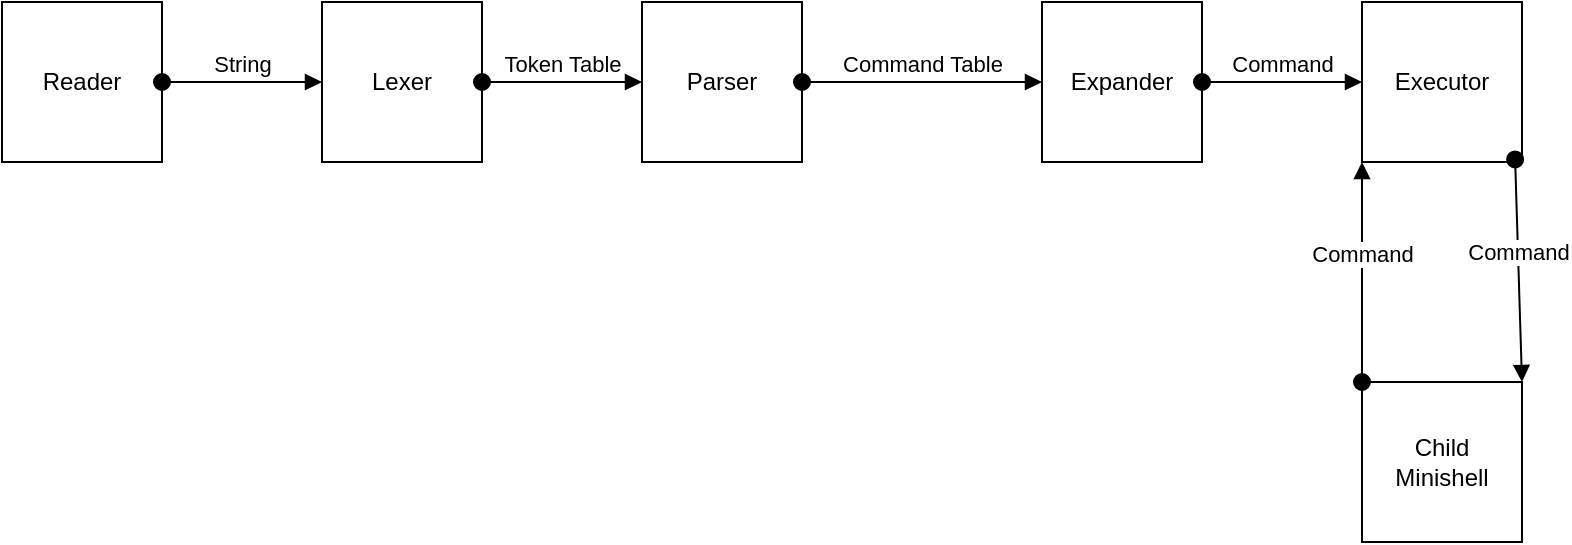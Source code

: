 <mxfile version="24.7.17">
  <diagram name="Page-1" id="hv7_44gxWhWoa2H2rByO">
    <mxGraphModel dx="1564" dy="345" grid="1" gridSize="10" guides="1" tooltips="1" connect="1" arrows="1" fold="1" page="1" pageScale="1" pageWidth="827" pageHeight="1169" math="0" shadow="0">
      <root>
        <mxCell id="0" />
        <mxCell id="1" parent="0" />
        <mxCell id="finrvFUOBYn-pwTYFcf0-1" value="Lexer" style="whiteSpace=wrap;html=1;aspect=fixed;" parent="1" vertex="1">
          <mxGeometry y="240" width="80" height="80" as="geometry" />
        </mxCell>
        <mxCell id="finrvFUOBYn-pwTYFcf0-2" value="Parser" style="whiteSpace=wrap;html=1;aspect=fixed;" parent="1" vertex="1">
          <mxGeometry x="160" y="240" width="80" height="80" as="geometry" />
        </mxCell>
        <mxCell id="finrvFUOBYn-pwTYFcf0-3" value="Expander" style="whiteSpace=wrap;html=1;aspect=fixed;" parent="1" vertex="1">
          <mxGeometry x="360" y="240" width="80" height="80" as="geometry" />
        </mxCell>
        <mxCell id="finrvFUOBYn-pwTYFcf0-4" value="Executor" style="whiteSpace=wrap;html=1;aspect=fixed;" parent="1" vertex="1">
          <mxGeometry x="520" y="240" width="80" height="80" as="geometry" />
        </mxCell>
        <mxCell id="finrvFUOBYn-pwTYFcf0-5" value="Token Table" style="html=1;verticalAlign=bottom;startArrow=oval;startFill=1;endArrow=block;startSize=8;curved=0;rounded=0;entryX=0;entryY=0.5;entryDx=0;entryDy=0;exitX=1;exitY=0.5;exitDx=0;exitDy=0;" parent="1" source="finrvFUOBYn-pwTYFcf0-1" target="finrvFUOBYn-pwTYFcf0-2" edge="1">
          <mxGeometry width="60" relative="1" as="geometry">
            <mxPoint x="110" y="320" as="sourcePoint" />
            <mxPoint x="140" y="280" as="targetPoint" />
          </mxGeometry>
        </mxCell>
        <mxCell id="finrvFUOBYn-pwTYFcf0-6" value="Command Table" style="html=1;verticalAlign=bottom;startArrow=oval;startFill=1;endArrow=block;startSize=8;curved=0;rounded=0;exitX=1;exitY=0.5;exitDx=0;exitDy=0;entryX=0;entryY=0.5;entryDx=0;entryDy=0;" parent="1" source="finrvFUOBYn-pwTYFcf0-2" target="finrvFUOBYn-pwTYFcf0-3" edge="1">
          <mxGeometry width="60" relative="1" as="geometry">
            <mxPoint x="470" y="340" as="sourcePoint" />
            <mxPoint x="530" y="340" as="targetPoint" />
          </mxGeometry>
        </mxCell>
        <mxCell id="finrvFUOBYn-pwTYFcf0-8" value="Command" style="html=1;verticalAlign=bottom;startArrow=oval;startFill=1;endArrow=block;startSize=8;curved=0;rounded=0;entryX=0;entryY=0.5;entryDx=0;entryDy=0;exitX=1;exitY=0.5;exitDx=0;exitDy=0;" parent="1" source="finrvFUOBYn-pwTYFcf0-3" target="finrvFUOBYn-pwTYFcf0-4" edge="1">
          <mxGeometry width="60" relative="1" as="geometry">
            <mxPoint x="470" y="340" as="sourcePoint" />
            <mxPoint x="530" y="340" as="targetPoint" />
          </mxGeometry>
        </mxCell>
        <mxCell id="xOdf4RIi8gCDFUCL4jgk-1" value="Reader" style="whiteSpace=wrap;html=1;aspect=fixed;" vertex="1" parent="1">
          <mxGeometry x="-160" y="240" width="80" height="80" as="geometry" />
        </mxCell>
        <mxCell id="xOdf4RIi8gCDFUCL4jgk-2" value="String" style="html=1;verticalAlign=bottom;startArrow=oval;startFill=1;endArrow=block;startSize=8;curved=0;rounded=0;entryX=0;entryY=0.5;entryDx=0;entryDy=0;exitX=1;exitY=0.5;exitDx=0;exitDy=0;" edge="1" parent="1" source="xOdf4RIi8gCDFUCL4jgk-1" target="finrvFUOBYn-pwTYFcf0-1">
          <mxGeometry width="60" relative="1" as="geometry">
            <mxPoint x="90" y="290" as="sourcePoint" />
            <mxPoint x="170" y="290" as="targetPoint" />
          </mxGeometry>
        </mxCell>
        <mxCell id="xOdf4RIi8gCDFUCL4jgk-3" value="Child &lt;br&gt;Minishell" style="whiteSpace=wrap;html=1;aspect=fixed;" vertex="1" parent="1">
          <mxGeometry x="520" y="430" width="80" height="80" as="geometry" />
        </mxCell>
        <mxCell id="xOdf4RIi8gCDFUCL4jgk-4" value="Command" style="html=1;verticalAlign=bottom;startArrow=oval;startFill=1;endArrow=block;startSize=8;curved=0;rounded=0;entryX=1;entryY=0;entryDx=0;entryDy=0;exitX=0.957;exitY=0.984;exitDx=0;exitDy=0;exitPerimeter=0;" edge="1" parent="1" source="finrvFUOBYn-pwTYFcf0-4" target="xOdf4RIi8gCDFUCL4jgk-3">
          <mxGeometry width="60" relative="1" as="geometry">
            <mxPoint x="450" y="290" as="sourcePoint" />
            <mxPoint x="530" y="290" as="targetPoint" />
          </mxGeometry>
        </mxCell>
        <mxCell id="xOdf4RIi8gCDFUCL4jgk-5" value="Command" style="html=1;verticalAlign=bottom;startArrow=oval;startFill=1;endArrow=block;startSize=8;curved=0;rounded=0;entryX=0;entryY=1;entryDx=0;entryDy=0;exitX=0;exitY=0;exitDx=0;exitDy=0;" edge="1" parent="1" source="xOdf4RIi8gCDFUCL4jgk-3" target="finrvFUOBYn-pwTYFcf0-4">
          <mxGeometry width="60" relative="1" as="geometry">
            <mxPoint x="450" y="330" as="sourcePoint" />
            <mxPoint x="450" y="410" as="targetPoint" />
          </mxGeometry>
        </mxCell>
      </root>
    </mxGraphModel>
  </diagram>
</mxfile>
